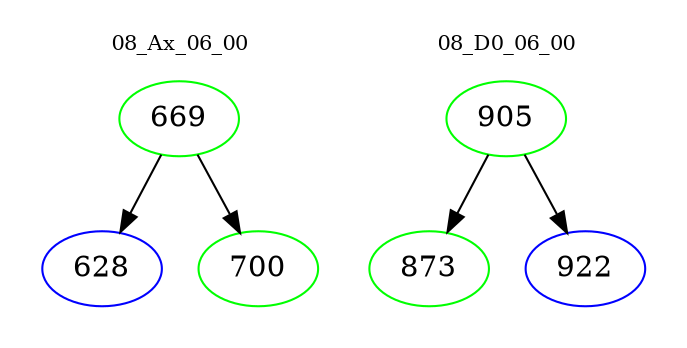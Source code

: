 digraph{
subgraph cluster_0 {
color = white
label = "08_Ax_06_00";
fontsize=10;
T0_669 [label="669", color="green"]
T0_669 -> T0_628 [color="black"]
T0_628 [label="628", color="blue"]
T0_669 -> T0_700 [color="black"]
T0_700 [label="700", color="green"]
}
subgraph cluster_1 {
color = white
label = "08_D0_06_00";
fontsize=10;
T1_905 [label="905", color="green"]
T1_905 -> T1_873 [color="black"]
T1_873 [label="873", color="green"]
T1_905 -> T1_922 [color="black"]
T1_922 [label="922", color="blue"]
}
}
